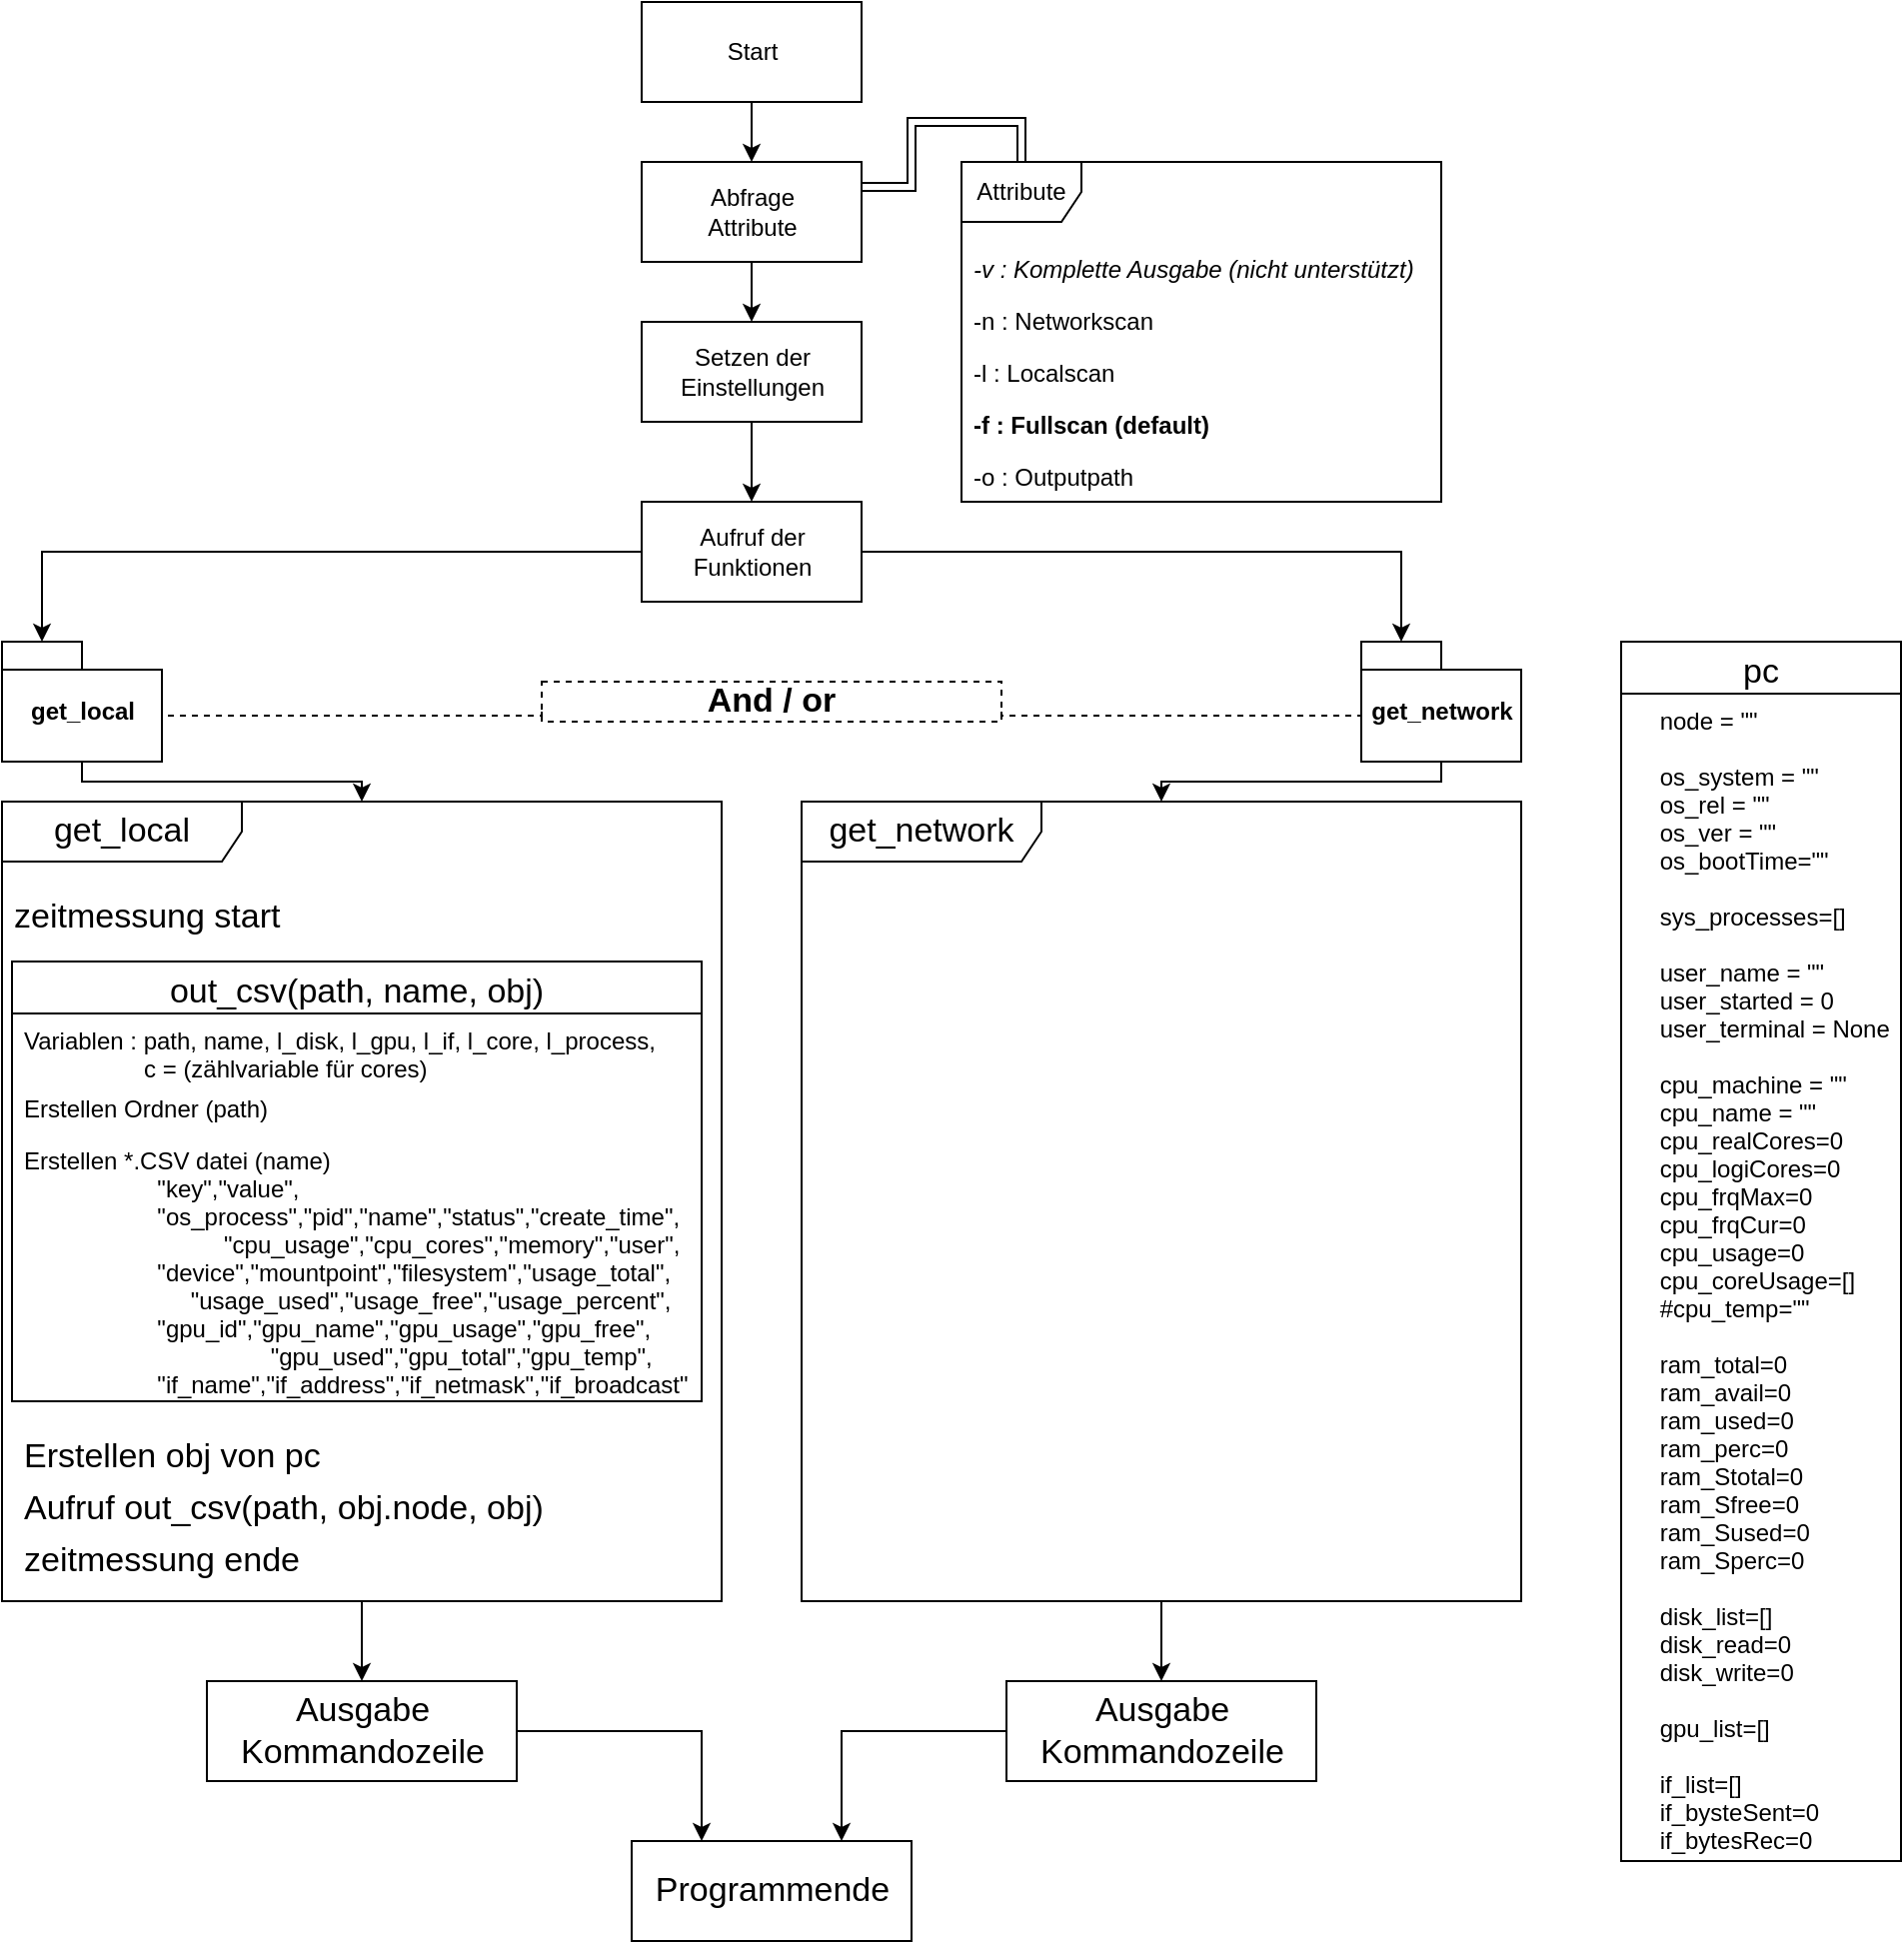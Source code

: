 <mxfile version="14.6.6" type="github">
  <diagram name="Page-1" id="0783ab3e-0a74-02c8-0abd-f7b4e66b4bec">
    <mxGraphModel dx="1382" dy="795" grid="1" gridSize="10" guides="1" tooltips="1" connect="1" arrows="1" fold="1" page="1" pageScale="1" pageWidth="850" pageHeight="1100" background="#ffffff" math="0" shadow="0">
      <root>
        <mxCell id="0" />
        <mxCell id="1" parent="0" />
        <mxCell id="s83j-BUwnU0X72fGFEWC-13" style="edgeStyle=orthogonalEdgeStyle;rounded=0;orthogonalLoop=1;jettySize=auto;html=1;exitX=0.5;exitY=1;exitDx=0;exitDy=0;entryX=0.5;entryY=0;entryDx=0;entryDy=0;" edge="1" parent="1" source="s83j-BUwnU0X72fGFEWC-2" target="s83j-BUwnU0X72fGFEWC-4">
          <mxGeometry relative="1" as="geometry" />
        </mxCell>
        <mxCell id="s83j-BUwnU0X72fGFEWC-2" value="Start" style="html=1;" vertex="1" parent="1">
          <mxGeometry x="360" y="40" width="110" height="50" as="geometry" />
        </mxCell>
        <mxCell id="s83j-BUwnU0X72fGFEWC-15" style="edgeStyle=orthogonalEdgeStyle;shape=link;rounded=0;orthogonalLoop=1;jettySize=auto;html=1;exitX=1;exitY=0.25;exitDx=0;exitDy=0;entryX=0.125;entryY=0;entryDx=0;entryDy=0;entryPerimeter=0;" edge="1" parent="1" source="s83j-BUwnU0X72fGFEWC-4" target="s83j-BUwnU0X72fGFEWC-6">
          <mxGeometry relative="1" as="geometry" />
        </mxCell>
        <mxCell id="s83j-BUwnU0X72fGFEWC-17" style="edgeStyle=orthogonalEdgeStyle;rounded=0;orthogonalLoop=1;jettySize=auto;html=1;exitX=0.5;exitY=1;exitDx=0;exitDy=0;entryX=0.5;entryY=0;entryDx=0;entryDy=0;" edge="1" parent="1" source="s83j-BUwnU0X72fGFEWC-4" target="s83j-BUwnU0X72fGFEWC-16">
          <mxGeometry relative="1" as="geometry" />
        </mxCell>
        <mxCell id="s83j-BUwnU0X72fGFEWC-4" value="Abfrage &lt;br&gt;Attribute" style="html=1;" vertex="1" parent="1">
          <mxGeometry x="360" y="120" width="110" height="50" as="geometry" />
        </mxCell>
        <mxCell id="s83j-BUwnU0X72fGFEWC-6" value="Attribute" style="shape=umlFrame;whiteSpace=wrap;html=1;" vertex="1" parent="1">
          <mxGeometry x="520" y="120" width="240" height="170" as="geometry" />
        </mxCell>
        <mxCell id="s83j-BUwnU0X72fGFEWC-8" value="-v : Komplette Ausgabe (nicht unterstützt)" style="text;strokeColor=none;fillColor=none;align=left;verticalAlign=top;spacingLeft=4;spacingRight=4;overflow=hidden;rotatable=0;points=[[0,0.5],[1,0.5]];portConstraint=eastwest;fontStyle=2" vertex="1" parent="1">
          <mxGeometry x="520" y="160" width="240" height="26" as="geometry" />
        </mxCell>
        <mxCell id="s83j-BUwnU0X72fGFEWC-9" value="-n : Networkscan" style="text;strokeColor=none;fillColor=none;align=left;verticalAlign=top;spacingLeft=4;spacingRight=4;overflow=hidden;rotatable=0;points=[[0,0.5],[1,0.5]];portConstraint=eastwest;" vertex="1" parent="1">
          <mxGeometry x="520" y="186" width="240" height="26" as="geometry" />
        </mxCell>
        <mxCell id="s83j-BUwnU0X72fGFEWC-10" value="-l : Localscan" style="text;strokeColor=none;fillColor=none;align=left;verticalAlign=top;spacingLeft=4;spacingRight=4;overflow=hidden;rotatable=0;points=[[0,0.5],[1,0.5]];portConstraint=eastwest;" vertex="1" parent="1">
          <mxGeometry x="520" y="212" width="240" height="26" as="geometry" />
        </mxCell>
        <mxCell id="s83j-BUwnU0X72fGFEWC-11" value="-f : Fullscan (default)" style="text;strokeColor=none;fillColor=none;align=left;verticalAlign=top;spacingLeft=4;spacingRight=4;overflow=hidden;rotatable=0;points=[[0,0.5],[1,0.5]];portConstraint=eastwest;fontStyle=1" vertex="1" parent="1">
          <mxGeometry x="520" y="238" width="240" height="26" as="geometry" />
        </mxCell>
        <mxCell id="s83j-BUwnU0X72fGFEWC-12" value="-o : Outputpath" style="text;strokeColor=none;fillColor=none;align=left;verticalAlign=top;spacingLeft=4;spacingRight=4;overflow=hidden;rotatable=0;points=[[0,0.5],[1,0.5]];portConstraint=eastwest;" vertex="1" parent="1">
          <mxGeometry x="520" y="264" width="240" height="26" as="geometry" />
        </mxCell>
        <mxCell id="s83j-BUwnU0X72fGFEWC-19" style="edgeStyle=orthogonalEdgeStyle;rounded=0;orthogonalLoop=1;jettySize=auto;html=1;exitX=0.5;exitY=1;exitDx=0;exitDy=0;entryX=0.5;entryY=0;entryDx=0;entryDy=0;" edge="1" parent="1" source="s83j-BUwnU0X72fGFEWC-16" target="s83j-BUwnU0X72fGFEWC-18">
          <mxGeometry relative="1" as="geometry" />
        </mxCell>
        <mxCell id="s83j-BUwnU0X72fGFEWC-16" value="Setzen der &lt;br&gt;Einstellungen" style="html=1;" vertex="1" parent="1">
          <mxGeometry x="360" y="200" width="110" height="50" as="geometry" />
        </mxCell>
        <mxCell id="s83j-BUwnU0X72fGFEWC-58" style="edgeStyle=orthogonalEdgeStyle;rounded=0;orthogonalLoop=1;jettySize=auto;html=1;entryX=0;entryY=0;entryDx=20;entryDy=0;entryPerimeter=0;fontSize=17;startArrow=none;startFill=0;endArrow=classic;endFill=1;" edge="1" parent="1" source="s83j-BUwnU0X72fGFEWC-18" target="s83j-BUwnU0X72fGFEWC-20">
          <mxGeometry relative="1" as="geometry" />
        </mxCell>
        <mxCell id="s83j-BUwnU0X72fGFEWC-59" style="edgeStyle=orthogonalEdgeStyle;rounded=0;orthogonalLoop=1;jettySize=auto;html=1;entryX=0;entryY=0;entryDx=20;entryDy=0;entryPerimeter=0;fontSize=17;startArrow=none;startFill=0;endArrow=classic;endFill=1;" edge="1" parent="1" source="s83j-BUwnU0X72fGFEWC-18" target="s83j-BUwnU0X72fGFEWC-21">
          <mxGeometry relative="1" as="geometry" />
        </mxCell>
        <mxCell id="s83j-BUwnU0X72fGFEWC-18" value="Aufruf der &lt;br&gt;Funktionen" style="html=1;" vertex="1" parent="1">
          <mxGeometry x="360" y="290" width="110" height="50" as="geometry" />
        </mxCell>
        <mxCell id="s83j-BUwnU0X72fGFEWC-33" style="edgeStyle=orthogonalEdgeStyle;rounded=0;orthogonalLoop=1;jettySize=auto;html=1;exitX=0.5;exitY=1;exitDx=0;exitDy=0;exitPerimeter=0;fontSize=17;startArrow=none;startFill=0;endArrow=classic;endFill=1;" edge="1" parent="1" source="s83j-BUwnU0X72fGFEWC-20" target="s83j-BUwnU0X72fGFEWC-29">
          <mxGeometry relative="1" as="geometry">
            <Array as="points">
              <mxPoint x="80" y="430" />
              <mxPoint x="220" y="430" />
            </Array>
          </mxGeometry>
        </mxCell>
        <mxCell id="s83j-BUwnU0X72fGFEWC-20" value="get_local" style="shape=folder;fontStyle=1;spacingTop=10;tabWidth=40;tabHeight=14;tabPosition=left;html=1;" vertex="1" parent="1">
          <mxGeometry x="40" y="360" width="80" height="60" as="geometry" />
        </mxCell>
        <mxCell id="s83j-BUwnU0X72fGFEWC-34" style="edgeStyle=orthogonalEdgeStyle;rounded=0;orthogonalLoop=1;jettySize=auto;html=1;exitX=0.5;exitY=1;exitDx=0;exitDy=0;exitPerimeter=0;fontSize=17;startArrow=none;startFill=0;endArrow=classic;endFill=1;" edge="1" parent="1" source="s83j-BUwnU0X72fGFEWC-21" target="s83j-BUwnU0X72fGFEWC-30">
          <mxGeometry relative="1" as="geometry">
            <Array as="points">
              <mxPoint x="760" y="430" />
              <mxPoint x="620" y="430" />
            </Array>
          </mxGeometry>
        </mxCell>
        <mxCell id="s83j-BUwnU0X72fGFEWC-21" value="get_network" style="shape=folder;fontStyle=1;spacingTop=10;tabWidth=40;tabHeight=14;tabPosition=left;html=1;" vertex="1" parent="1">
          <mxGeometry x="720" y="360" width="80" height="60" as="geometry" />
        </mxCell>
        <mxCell id="s83j-BUwnU0X72fGFEWC-27" style="edgeStyle=orthogonalEdgeStyle;rounded=0;orthogonalLoop=1;jettySize=auto;html=1;exitX=0;exitY=0.75;exitDx=0;exitDy=0;entryX=0;entryY=0;entryDx=80;entryDy=37;entryPerimeter=0;dashed=1;fontSize=17;startArrow=none;startFill=0;endArrow=none;endFill=0;" edge="1" parent="1" source="s83j-BUwnU0X72fGFEWC-25" target="s83j-BUwnU0X72fGFEWC-20">
          <mxGeometry relative="1" as="geometry">
            <Array as="points">
              <mxPoint x="310" y="397" />
            </Array>
          </mxGeometry>
        </mxCell>
        <mxCell id="s83j-BUwnU0X72fGFEWC-28" style="edgeStyle=orthogonalEdgeStyle;rounded=0;orthogonalLoop=1;jettySize=auto;html=1;exitX=1;exitY=0.75;exitDx=0;exitDy=0;entryX=0;entryY=0;entryDx=0;entryDy=37;entryPerimeter=0;dashed=1;fontSize=17;startArrow=none;startFill=0;endArrow=none;endFill=0;" edge="1" parent="1" source="s83j-BUwnU0X72fGFEWC-25" target="s83j-BUwnU0X72fGFEWC-21">
          <mxGeometry relative="1" as="geometry">
            <Array as="points">
              <mxPoint x="540" y="397" />
            </Array>
          </mxGeometry>
        </mxCell>
        <mxCell id="s83j-BUwnU0X72fGFEWC-25" value="And / or" style="text;html=1;fillColor=none;align=center;verticalAlign=middle;whiteSpace=wrap;rounded=0;fontSize=17;fontStyle=1;dashed=1;strokeColor=#000000;" vertex="1" parent="1">
          <mxGeometry x="310" y="380" width="230" height="20" as="geometry" />
        </mxCell>
        <mxCell id="s83j-BUwnU0X72fGFEWC-52" style="edgeStyle=orthogonalEdgeStyle;rounded=0;orthogonalLoop=1;jettySize=auto;html=1;entryX=0.5;entryY=0;entryDx=0;entryDy=0;fontSize=17;startArrow=none;startFill=0;endArrow=classic;endFill=1;" edge="1" parent="1" source="s83j-BUwnU0X72fGFEWC-29" target="s83j-BUwnU0X72fGFEWC-50">
          <mxGeometry relative="1" as="geometry" />
        </mxCell>
        <mxCell id="s83j-BUwnU0X72fGFEWC-29" value="get_local" style="shape=umlFrame;whiteSpace=wrap;html=1;fontSize=17;strokeColor=#000000;width=120;height=30;" vertex="1" parent="1">
          <mxGeometry x="40" y="440" width="360" height="400" as="geometry" />
        </mxCell>
        <mxCell id="s83j-BUwnU0X72fGFEWC-53" style="edgeStyle=orthogonalEdgeStyle;rounded=0;orthogonalLoop=1;jettySize=auto;html=1;entryX=0.5;entryY=0;entryDx=0;entryDy=0;fontSize=17;startArrow=none;startFill=0;endArrow=classic;endFill=1;" edge="1" parent="1" source="s83j-BUwnU0X72fGFEWC-30" target="s83j-BUwnU0X72fGFEWC-51">
          <mxGeometry relative="1" as="geometry" />
        </mxCell>
        <mxCell id="s83j-BUwnU0X72fGFEWC-30" value="get_network" style="shape=umlFrame;whiteSpace=wrap;html=1;fontSize=17;strokeColor=#000000;width=120;height=30;" vertex="1" parent="1">
          <mxGeometry x="440" y="440" width="360" height="400" as="geometry" />
        </mxCell>
        <mxCell id="s83j-BUwnU0X72fGFEWC-35" value="zeitmessung start" style="text;strokeColor=none;fillColor=none;align=left;verticalAlign=top;spacingLeft=4;spacingRight=4;overflow=hidden;rotatable=0;points=[[0,0.5],[1,0.5]];portConstraint=eastwest;fontSize=17;" vertex="1" parent="1">
          <mxGeometry x="40" y="480" width="320" height="26" as="geometry" />
        </mxCell>
        <mxCell id="s83j-BUwnU0X72fGFEWC-36" value="out_csv(path, name, obj)" style="swimlane;fontStyle=0;childLayout=stackLayout;horizontal=1;startSize=26;fillColor=none;horizontalStack=0;resizeParent=1;resizeParentMax=0;resizeLast=0;collapsible=1;marginBottom=0;fontSize=17;strokeColor=#000000;" vertex="1" parent="1">
          <mxGeometry x="45" y="520" width="345" height="220" as="geometry" />
        </mxCell>
        <mxCell id="s83j-BUwnU0X72fGFEWC-37" value="Variablen : path, name, l_disk, l_gpu, l_if, l_core, l_process, &#xa;                  c = (zählvariable für cores)" style="text;strokeColor=none;fillColor=none;align=left;verticalAlign=top;spacingLeft=4;spacingRight=4;overflow=hidden;rotatable=0;points=[[0,0.5],[1,0.5]];portConstraint=eastwest;" vertex="1" parent="s83j-BUwnU0X72fGFEWC-36">
          <mxGeometry y="26" width="345" height="34" as="geometry" />
        </mxCell>
        <mxCell id="s83j-BUwnU0X72fGFEWC-38" value="Erstellen Ordner (path)" style="text;strokeColor=none;fillColor=none;align=left;verticalAlign=top;spacingLeft=4;spacingRight=4;overflow=hidden;rotatable=0;points=[[0,0.5],[1,0.5]];portConstraint=eastwest;" vertex="1" parent="s83j-BUwnU0X72fGFEWC-36">
          <mxGeometry y="60" width="345" height="26" as="geometry" />
        </mxCell>
        <mxCell id="s83j-BUwnU0X72fGFEWC-41" value="Erstellen *.CSV datei (name)&#xa;                    &quot;key&quot;,&quot;value&quot;,&#xa;                    &quot;os_process&quot;,&quot;pid&quot;,&quot;name&quot;,&quot;status&quot;,&quot;create_time&quot;,&#xa;                              &quot;cpu_usage&quot;,&quot;cpu_cores&quot;,&quot;memory&quot;,&quot;user&quot;,&#xa;                    &quot;device&quot;,&quot;mountpoint&quot;,&quot;filesystem&quot;,&quot;usage_total&quot;,&#xa;                         &quot;usage_used&quot;,&quot;usage_free&quot;,&quot;usage_percent&quot;,&#xa;                    &quot;gpu_id&quot;,&quot;gpu_name&quot;,&quot;gpu_usage&quot;,&quot;gpu_free&quot;,&#xa;                                     &quot;gpu_used&quot;,&quot;gpu_total&quot;,&quot;gpu_temp&quot;,&#xa;                    &quot;if_name&quot;,&quot;if_address&quot;,&quot;if_netmask&quot;,&quot;if_broadcast&quot;" style="text;strokeColor=none;fillColor=none;align=left;verticalAlign=top;spacingLeft=4;spacingRight=4;overflow=hidden;rotatable=0;points=[[0,0.5],[1,0.5]];portConstraint=eastwest;" vertex="1" parent="s83j-BUwnU0X72fGFEWC-36">
          <mxGeometry y="86" width="345" height="134" as="geometry" />
        </mxCell>
        <mxCell id="s83j-BUwnU0X72fGFEWC-43" value="Erstellen obj von pc" style="text;strokeColor=none;fillColor=none;align=left;verticalAlign=top;spacingLeft=4;spacingRight=4;overflow=hidden;rotatable=0;points=[[0,0.5],[1,0.5]];portConstraint=eastwest;fontSize=17;" vertex="1" parent="1">
          <mxGeometry x="45" y="750" width="320" height="26" as="geometry" />
        </mxCell>
        <mxCell id="s83j-BUwnU0X72fGFEWC-44" value="Aufruf out_csv(path, obj.node, obj)" style="text;strokeColor=none;fillColor=none;align=left;verticalAlign=top;spacingLeft=4;spacingRight=4;overflow=hidden;rotatable=0;points=[[0,0.5],[1,0.5]];portConstraint=eastwest;fontSize=17;" vertex="1" parent="1">
          <mxGeometry x="45" y="776" width="320" height="26" as="geometry" />
        </mxCell>
        <mxCell id="s83j-BUwnU0X72fGFEWC-45" value="zeitmessung ende" style="text;strokeColor=none;fillColor=none;align=left;verticalAlign=top;spacingLeft=4;spacingRight=4;overflow=hidden;rotatable=0;points=[[0,0.5],[1,0.5]];portConstraint=eastwest;fontSize=17;" vertex="1" parent="1">
          <mxGeometry x="45" y="802" width="320" height="26" as="geometry" />
        </mxCell>
        <mxCell id="s83j-BUwnU0X72fGFEWC-46" value="pc" style="swimlane;fontStyle=0;childLayout=stackLayout;horizontal=1;startSize=26;fillColor=none;horizontalStack=0;resizeParent=1;resizeParentMax=0;resizeLast=0;collapsible=1;marginBottom=0;fontSize=17;strokeColor=#000000;" vertex="1" parent="1">
          <mxGeometry x="850" y="360" width="140" height="610" as="geometry" />
        </mxCell>
        <mxCell id="s83j-BUwnU0X72fGFEWC-47" value="    node = &quot;&quot;                       #PC Name&#xa;    &#xa;    os_system = &quot;&quot;              #System Type &quot;Win, Linux, ...&quot;&#xa;    os_rel = &quot;&quot;                     #OS Release &quot;10&quot;&#xa;    os_ver = &quot;&quot;                    #OS Version &quot;10.0.184&quot;&#xa;    os_bootTime=&quot;&quot;            #OS Startup&#xa;&#xa;    sys_processes=[]            #List 2D of SystemProcesses [os_process,pid,name,status,create_time,cpu_usage,cpu_cores,memory,user]&#xa;    &#xa;    user_name = &quot;&quot;              #Active User&#xa;    user_started = 0            #Last startup&#xa;    user_terminal = None        #Terminalmodus&#xa;    &#xa;    cpu_machine = &quot;&quot;            #Machinearch. &quot;AMD64&quot;&#xa;    cpu_name = &quot;&quot;               #CPU Name &quot;Intel64 Family 6 Model 60 Stepping 3, GenuineIntel&quot;&#xa;    cpu_realCores=0             #Real Cores on CPU&#xa;    cpu_logiCores=0             #Logic Cores in CPU&#xa;    cpu_frqMax=0                #Max Frequence of CPU&#xa;    cpu_frqCur=0                #Current Frequence of CPU&#xa;    cpu_usage=0                 #CPU usage in %&#xa;    cpu_coreUsage=[]            #List of logical cores and usage in %&#xa;    #cpu_temp=&quot;&quot;                 #FEHLT&#xa;&#xa;    ram_total=0                  #Total RAM&#xa;    ram_avail=0                 #Available RAM&#xa;    ram_used=0                  #Used RAM&#xa;    ram_perc=0                  #Used RAM in Percent&#xa;    ram_Stotal=0                #Total Swap&#xa;    ram_Sfree=0                 #Available Swap&#xa;    ram_Sused=0                 #Used Swap&#xa;    ram_Sperc=0                 #Used Swap in Percent&#xa;&#xa;    disk_list=[]                      #List 2D of all disks connected to PC (device, mountpoint, filesystem, part_usage.total,part_usage.used,part_usage.free,part_usage.percent)&#xa;    disk_read=0                  #Read Bytes since Boot&#xa;    disk_write=0                  #Write Bytes since Boot&#xa;&#xa;    gpu_list=[]                      #List 2D GPU (id, name, usage(%), free mem(byte), used mem(byte), total mem(byte), temperature(°C))&#xa;&#xa;    if_list=[]                          #List 2D of Interfaces&#xa;    if_bysteSent=0              #Network sendet Bytes&#xa;    if_bytesRec=0               #Network recived Bytes" style="text;strokeColor=none;fillColor=none;align=left;verticalAlign=top;spacingLeft=4;spacingRight=4;overflow=hidden;rotatable=0;points=[[0,0.5],[1,0.5]];portConstraint=eastwest;" vertex="1" parent="s83j-BUwnU0X72fGFEWC-46">
          <mxGeometry y="26" width="140" height="584" as="geometry" />
        </mxCell>
        <mxCell id="s83j-BUwnU0X72fGFEWC-57" style="edgeStyle=orthogonalEdgeStyle;rounded=0;orthogonalLoop=1;jettySize=auto;html=1;entryX=0.25;entryY=0;entryDx=0;entryDy=0;fontSize=17;startArrow=none;startFill=0;endArrow=classic;endFill=1;" edge="1" parent="1" source="s83j-BUwnU0X72fGFEWC-50" target="s83j-BUwnU0X72fGFEWC-54">
          <mxGeometry relative="1" as="geometry" />
        </mxCell>
        <mxCell id="s83j-BUwnU0X72fGFEWC-50" value="Ausgabe&lt;br&gt;Kommandozeile" style="html=1;fontSize=17;strokeColor=#000000;" vertex="1" parent="1">
          <mxGeometry x="142.5" y="880" width="155" height="50" as="geometry" />
        </mxCell>
        <mxCell id="s83j-BUwnU0X72fGFEWC-56" style="edgeStyle=orthogonalEdgeStyle;rounded=0;orthogonalLoop=1;jettySize=auto;html=1;entryX=0.75;entryY=0;entryDx=0;entryDy=0;fontSize=17;startArrow=none;startFill=0;endArrow=classic;endFill=1;" edge="1" parent="1" source="s83j-BUwnU0X72fGFEWC-51" target="s83j-BUwnU0X72fGFEWC-54">
          <mxGeometry relative="1" as="geometry" />
        </mxCell>
        <mxCell id="s83j-BUwnU0X72fGFEWC-51" value="Ausgabe&lt;br&gt;Kommandozeile" style="html=1;fontSize=17;strokeColor=#000000;" vertex="1" parent="1">
          <mxGeometry x="542.5" y="880" width="155" height="50" as="geometry" />
        </mxCell>
        <mxCell id="s83j-BUwnU0X72fGFEWC-54" value="Programmende" style="html=1;fontSize=17;strokeColor=#000000;" vertex="1" parent="1">
          <mxGeometry x="355" y="960" width="140" height="50" as="geometry" />
        </mxCell>
      </root>
    </mxGraphModel>
  </diagram>
</mxfile>

